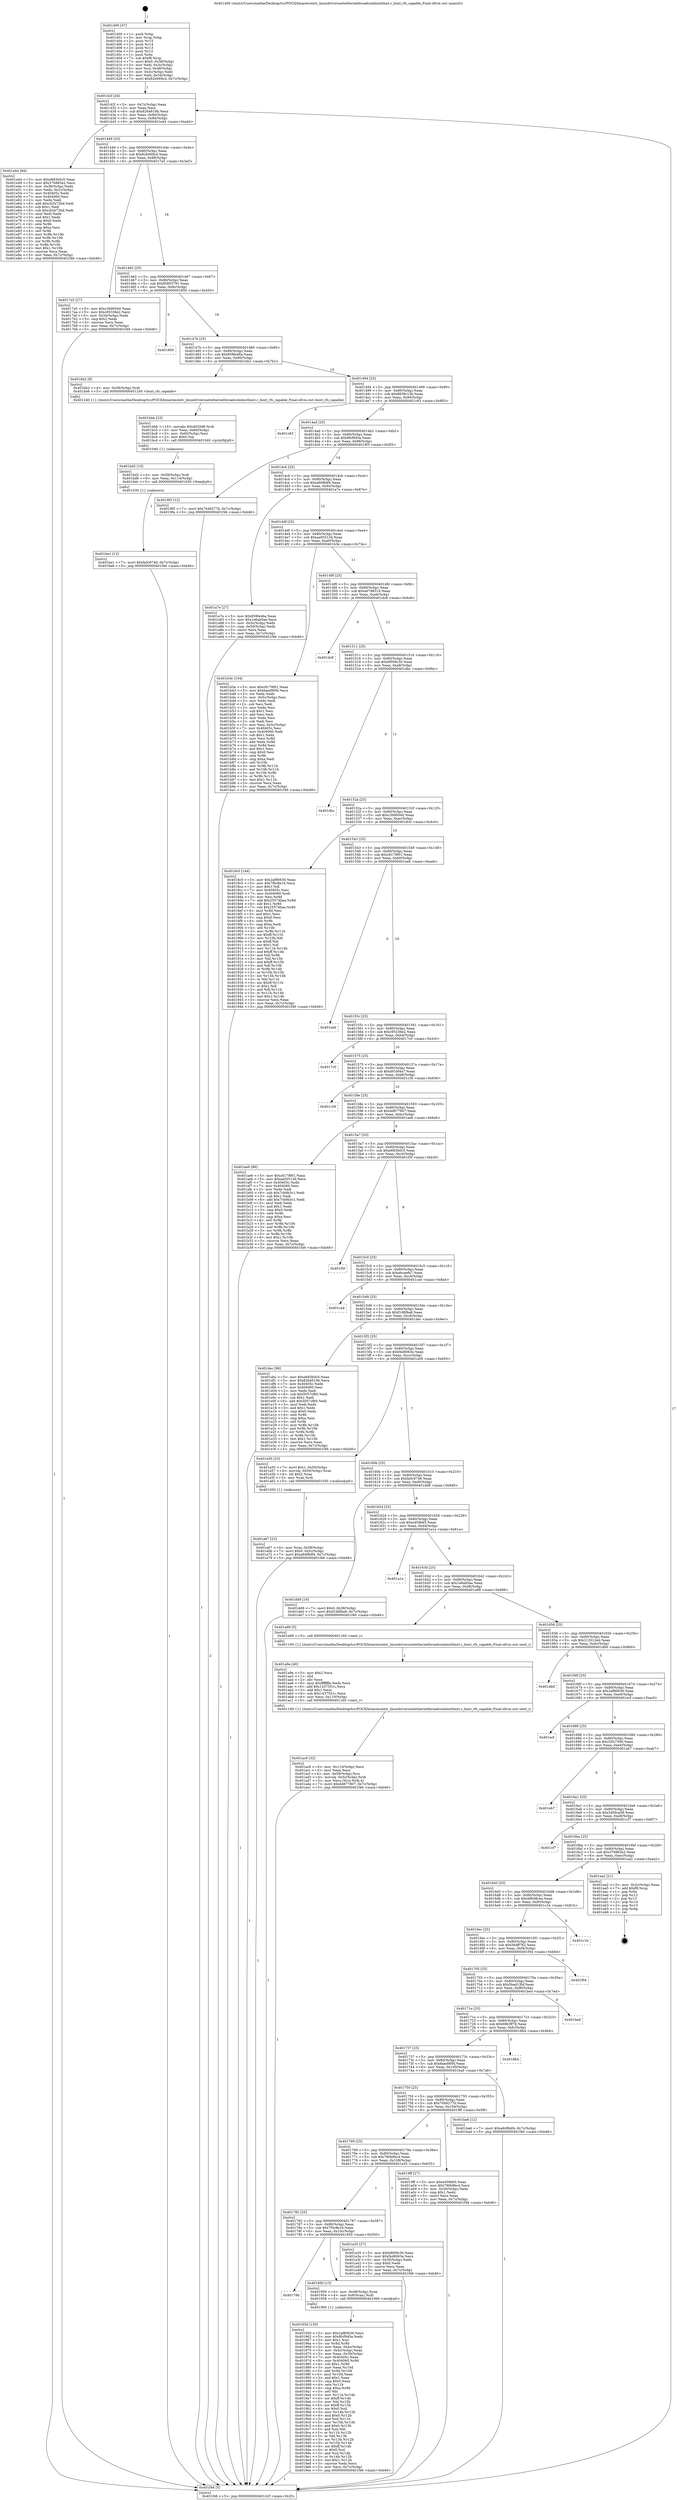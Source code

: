 digraph "0x401400" {
  label = "0x401400 (/mnt/c/Users/mathe/Desktop/tcc/POCII/binaries/extr_linuxdriversnetethernetbroadcombnxtbnxt.c_bnxt_rfs_capable_Final-ollvm.out::main(0))"
  labelloc = "t"
  node[shape=record]

  Entry [label="",width=0.3,height=0.3,shape=circle,fillcolor=black,style=filled]
  "0x40142f" [label="{
     0x40142f [26]\l
     | [instrs]\l
     &nbsp;&nbsp;0x40142f \<+3\>: mov -0x7c(%rbp),%eax\l
     &nbsp;&nbsp;0x401432 \<+2\>: mov %eax,%ecx\l
     &nbsp;&nbsp;0x401434 \<+6\>: sub $0x8264619b,%ecx\l
     &nbsp;&nbsp;0x40143a \<+3\>: mov %eax,-0x80(%rbp)\l
     &nbsp;&nbsp;0x40143d \<+6\>: mov %ecx,-0x84(%rbp)\l
     &nbsp;&nbsp;0x401443 \<+6\>: je 0000000000401e44 \<main+0xa44\>\l
  }"]
  "0x401e44" [label="{
     0x401e44 [94]\l
     | [instrs]\l
     &nbsp;&nbsp;0x401e44 \<+5\>: mov $0xe683b0c5,%eax\l
     &nbsp;&nbsp;0x401e49 \<+5\>: mov $0x376883e2,%ecx\l
     &nbsp;&nbsp;0x401e4e \<+3\>: mov -0x38(%rbp),%edx\l
     &nbsp;&nbsp;0x401e51 \<+3\>: mov %edx,-0x2c(%rbp)\l
     &nbsp;&nbsp;0x401e54 \<+7\>: mov 0x40405c,%edx\l
     &nbsp;&nbsp;0x401e5b \<+7\>: mov 0x404060,%esi\l
     &nbsp;&nbsp;0x401e62 \<+2\>: mov %edx,%edi\l
     &nbsp;&nbsp;0x401e64 \<+6\>: add $0xcb2b72bd,%edi\l
     &nbsp;&nbsp;0x401e6a \<+3\>: sub $0x1,%edi\l
     &nbsp;&nbsp;0x401e6d \<+6\>: sub $0xcb2b72bd,%edi\l
     &nbsp;&nbsp;0x401e73 \<+3\>: imul %edi,%edx\l
     &nbsp;&nbsp;0x401e76 \<+3\>: and $0x1,%edx\l
     &nbsp;&nbsp;0x401e79 \<+3\>: cmp $0x0,%edx\l
     &nbsp;&nbsp;0x401e7c \<+4\>: sete %r8b\l
     &nbsp;&nbsp;0x401e80 \<+3\>: cmp $0xa,%esi\l
     &nbsp;&nbsp;0x401e83 \<+4\>: setl %r9b\l
     &nbsp;&nbsp;0x401e87 \<+3\>: mov %r8b,%r10b\l
     &nbsp;&nbsp;0x401e8a \<+3\>: and %r9b,%r10b\l
     &nbsp;&nbsp;0x401e8d \<+3\>: xor %r9b,%r8b\l
     &nbsp;&nbsp;0x401e90 \<+3\>: or %r8b,%r10b\l
     &nbsp;&nbsp;0x401e93 \<+4\>: test $0x1,%r10b\l
     &nbsp;&nbsp;0x401e97 \<+3\>: cmovne %ecx,%eax\l
     &nbsp;&nbsp;0x401e9a \<+3\>: mov %eax,-0x7c(%rbp)\l
     &nbsp;&nbsp;0x401e9d \<+5\>: jmp 0000000000401f46 \<main+0xb46\>\l
  }"]
  "0x401449" [label="{
     0x401449 [25]\l
     | [instrs]\l
     &nbsp;&nbsp;0x401449 \<+5\>: jmp 000000000040144e \<main+0x4e\>\l
     &nbsp;&nbsp;0x40144e \<+3\>: mov -0x80(%rbp),%eax\l
     &nbsp;&nbsp;0x401451 \<+5\>: sub $0x82b069c4,%eax\l
     &nbsp;&nbsp;0x401456 \<+6\>: mov %eax,-0x88(%rbp)\l
     &nbsp;&nbsp;0x40145c \<+6\>: je 00000000004017a5 \<main+0x3a5\>\l
  }"]
  Exit [label="",width=0.3,height=0.3,shape=circle,fillcolor=black,style=filled,peripheries=2]
  "0x4017a5" [label="{
     0x4017a5 [27]\l
     | [instrs]\l
     &nbsp;&nbsp;0x4017a5 \<+5\>: mov $0xc3b90040,%eax\l
     &nbsp;&nbsp;0x4017aa \<+5\>: mov $0xc95336e2,%ecx\l
     &nbsp;&nbsp;0x4017af \<+3\>: mov -0x34(%rbp),%edx\l
     &nbsp;&nbsp;0x4017b2 \<+3\>: cmp $0x2,%edx\l
     &nbsp;&nbsp;0x4017b5 \<+3\>: cmovne %ecx,%eax\l
     &nbsp;&nbsp;0x4017b8 \<+3\>: mov %eax,-0x7c(%rbp)\l
     &nbsp;&nbsp;0x4017bb \<+5\>: jmp 0000000000401f46 \<main+0xb46\>\l
  }"]
  "0x401462" [label="{
     0x401462 [25]\l
     | [instrs]\l
     &nbsp;&nbsp;0x401462 \<+5\>: jmp 0000000000401467 \<main+0x67\>\l
     &nbsp;&nbsp;0x401467 \<+3\>: mov -0x80(%rbp),%eax\l
     &nbsp;&nbsp;0x40146a \<+5\>: sub $0x85855791,%eax\l
     &nbsp;&nbsp;0x40146f \<+6\>: mov %eax,-0x8c(%rbp)\l
     &nbsp;&nbsp;0x401475 \<+6\>: je 0000000000401850 \<main+0x450\>\l
  }"]
  "0x401f46" [label="{
     0x401f46 [5]\l
     | [instrs]\l
     &nbsp;&nbsp;0x401f46 \<+5\>: jmp 000000000040142f \<main+0x2f\>\l
  }"]
  "0x401400" [label="{
     0x401400 [47]\l
     | [instrs]\l
     &nbsp;&nbsp;0x401400 \<+1\>: push %rbp\l
     &nbsp;&nbsp;0x401401 \<+3\>: mov %rsp,%rbp\l
     &nbsp;&nbsp;0x401404 \<+2\>: push %r15\l
     &nbsp;&nbsp;0x401406 \<+2\>: push %r14\l
     &nbsp;&nbsp;0x401408 \<+2\>: push %r13\l
     &nbsp;&nbsp;0x40140a \<+2\>: push %r12\l
     &nbsp;&nbsp;0x40140c \<+1\>: push %rbx\l
     &nbsp;&nbsp;0x40140d \<+7\>: sub $0xf8,%rsp\l
     &nbsp;&nbsp;0x401414 \<+7\>: movl $0x0,-0x38(%rbp)\l
     &nbsp;&nbsp;0x40141b \<+3\>: mov %edi,-0x3c(%rbp)\l
     &nbsp;&nbsp;0x40141e \<+4\>: mov %rsi,-0x48(%rbp)\l
     &nbsp;&nbsp;0x401422 \<+3\>: mov -0x3c(%rbp),%edi\l
     &nbsp;&nbsp;0x401425 \<+3\>: mov %edi,-0x34(%rbp)\l
     &nbsp;&nbsp;0x401428 \<+7\>: movl $0x82b069c4,-0x7c(%rbp)\l
  }"]
  "0x401be1" [label="{
     0x401be1 [12]\l
     | [instrs]\l
     &nbsp;&nbsp;0x401be1 \<+7\>: movl $0xfa5c9748,-0x7c(%rbp)\l
     &nbsp;&nbsp;0x401be8 \<+5\>: jmp 0000000000401f46 \<main+0xb46\>\l
  }"]
  "0x401850" [label="{
     0x401850\l
  }", style=dashed]
  "0x40147b" [label="{
     0x40147b [25]\l
     | [instrs]\l
     &nbsp;&nbsp;0x40147b \<+5\>: jmp 0000000000401480 \<main+0x80\>\l
     &nbsp;&nbsp;0x401480 \<+3\>: mov -0x80(%rbp),%eax\l
     &nbsp;&nbsp;0x401483 \<+5\>: sub $0x859fe46a,%eax\l
     &nbsp;&nbsp;0x401488 \<+6\>: mov %eax,-0x90(%rbp)\l
     &nbsp;&nbsp;0x40148e \<+6\>: je 0000000000401bb2 \<main+0x7b2\>\l
  }"]
  "0x401bd2" [label="{
     0x401bd2 [15]\l
     | [instrs]\l
     &nbsp;&nbsp;0x401bd2 \<+4\>: mov -0x58(%rbp),%rdi\l
     &nbsp;&nbsp;0x401bd6 \<+6\>: mov %eax,-0x114(%rbp)\l
     &nbsp;&nbsp;0x401bdc \<+5\>: call 0000000000401030 \<free@plt\>\l
     | [calls]\l
     &nbsp;&nbsp;0x401030 \{1\} (unknown)\l
  }"]
  "0x401bb2" [label="{
     0x401bb2 [9]\l
     | [instrs]\l
     &nbsp;&nbsp;0x401bb2 \<+4\>: mov -0x58(%rbp),%rdi\l
     &nbsp;&nbsp;0x401bb6 \<+5\>: call 0000000000401240 \<bnxt_rfs_capable\>\l
     | [calls]\l
     &nbsp;&nbsp;0x401240 \{1\} (/mnt/c/Users/mathe/Desktop/tcc/POCII/binaries/extr_linuxdriversnetethernetbroadcombnxtbnxt.c_bnxt_rfs_capable_Final-ollvm.out::bnxt_rfs_capable)\l
  }"]
  "0x401494" [label="{
     0x401494 [25]\l
     | [instrs]\l
     &nbsp;&nbsp;0x401494 \<+5\>: jmp 0000000000401499 \<main+0x99\>\l
     &nbsp;&nbsp;0x401499 \<+3\>: mov -0x80(%rbp),%eax\l
     &nbsp;&nbsp;0x40149c \<+5\>: sub $0x8838c13b,%eax\l
     &nbsp;&nbsp;0x4014a1 \<+6\>: mov %eax,-0x94(%rbp)\l
     &nbsp;&nbsp;0x4014a7 \<+6\>: je 0000000000401c83 \<main+0x883\>\l
  }"]
  "0x401bbb" [label="{
     0x401bbb [23]\l
     | [instrs]\l
     &nbsp;&nbsp;0x401bbb \<+10\>: movabs $0x4020d6,%rdi\l
     &nbsp;&nbsp;0x401bc5 \<+3\>: mov %eax,-0x60(%rbp)\l
     &nbsp;&nbsp;0x401bc8 \<+3\>: mov -0x60(%rbp),%esi\l
     &nbsp;&nbsp;0x401bcb \<+2\>: mov $0x0,%al\l
     &nbsp;&nbsp;0x401bcd \<+5\>: call 0000000000401040 \<printf@plt\>\l
     | [calls]\l
     &nbsp;&nbsp;0x401040 \{1\} (unknown)\l
  }"]
  "0x401c83" [label="{
     0x401c83\l
  }", style=dashed]
  "0x4014ad" [label="{
     0x4014ad [25]\l
     | [instrs]\l
     &nbsp;&nbsp;0x4014ad \<+5\>: jmp 00000000004014b2 \<main+0xb2\>\l
     &nbsp;&nbsp;0x4014b2 \<+3\>: mov -0x80(%rbp),%eax\l
     &nbsp;&nbsp;0x4014b5 \<+5\>: sub $0x9fcf945a,%eax\l
     &nbsp;&nbsp;0x4014ba \<+6\>: mov %eax,-0x98(%rbp)\l
     &nbsp;&nbsp;0x4014c0 \<+6\>: je 00000000004019f3 \<main+0x5f3\>\l
  }"]
  "0x401ac6" [label="{
     0x401ac6 [32]\l
     | [instrs]\l
     &nbsp;&nbsp;0x401ac6 \<+6\>: mov -0x110(%rbp),%ecx\l
     &nbsp;&nbsp;0x401acc \<+3\>: imul %eax,%ecx\l
     &nbsp;&nbsp;0x401acf \<+4\>: mov -0x58(%rbp),%rsi\l
     &nbsp;&nbsp;0x401ad3 \<+4\>: movslq -0x5c(%rbp),%rdi\l
     &nbsp;&nbsp;0x401ad7 \<+3\>: mov %ecx,(%rsi,%rdi,4)\l
     &nbsp;&nbsp;0x401ada \<+7\>: movl $0xdd877807,-0x7c(%rbp)\l
     &nbsp;&nbsp;0x401ae1 \<+5\>: jmp 0000000000401f46 \<main+0xb46\>\l
  }"]
  "0x4019f3" [label="{
     0x4019f3 [12]\l
     | [instrs]\l
     &nbsp;&nbsp;0x4019f3 \<+7\>: movl $0x7649277b,-0x7c(%rbp)\l
     &nbsp;&nbsp;0x4019fa \<+5\>: jmp 0000000000401f46 \<main+0xb46\>\l
  }"]
  "0x4014c6" [label="{
     0x4014c6 [25]\l
     | [instrs]\l
     &nbsp;&nbsp;0x4014c6 \<+5\>: jmp 00000000004014cb \<main+0xcb\>\l
     &nbsp;&nbsp;0x4014cb \<+3\>: mov -0x80(%rbp),%eax\l
     &nbsp;&nbsp;0x4014ce \<+5\>: sub $0xa94f8df4,%eax\l
     &nbsp;&nbsp;0x4014d3 \<+6\>: mov %eax,-0x9c(%rbp)\l
     &nbsp;&nbsp;0x4014d9 \<+6\>: je 0000000000401a7e \<main+0x67e\>\l
  }"]
  "0x401a9e" [label="{
     0x401a9e [40]\l
     | [instrs]\l
     &nbsp;&nbsp;0x401a9e \<+5\>: mov $0x2,%ecx\l
     &nbsp;&nbsp;0x401aa3 \<+1\>: cltd\l
     &nbsp;&nbsp;0x401aa4 \<+2\>: idiv %ecx\l
     &nbsp;&nbsp;0x401aa6 \<+6\>: imul $0xfffffffe,%edx,%ecx\l
     &nbsp;&nbsp;0x401aac \<+6\>: add $0x1437551c,%ecx\l
     &nbsp;&nbsp;0x401ab2 \<+3\>: add $0x1,%ecx\l
     &nbsp;&nbsp;0x401ab5 \<+6\>: sub $0x1437551c,%ecx\l
     &nbsp;&nbsp;0x401abb \<+6\>: mov %ecx,-0x110(%rbp)\l
     &nbsp;&nbsp;0x401ac1 \<+5\>: call 0000000000401160 \<next_i\>\l
     | [calls]\l
     &nbsp;&nbsp;0x401160 \{1\} (/mnt/c/Users/mathe/Desktop/tcc/POCII/binaries/extr_linuxdriversnetethernetbroadcombnxtbnxt.c_bnxt_rfs_capable_Final-ollvm.out::next_i)\l
  }"]
  "0x401a7e" [label="{
     0x401a7e [27]\l
     | [instrs]\l
     &nbsp;&nbsp;0x401a7e \<+5\>: mov $0x859fe46a,%eax\l
     &nbsp;&nbsp;0x401a83 \<+5\>: mov $0x1e6ab5ae,%ecx\l
     &nbsp;&nbsp;0x401a88 \<+3\>: mov -0x5c(%rbp),%edx\l
     &nbsp;&nbsp;0x401a8b \<+3\>: cmp -0x50(%rbp),%edx\l
     &nbsp;&nbsp;0x401a8e \<+3\>: cmovl %ecx,%eax\l
     &nbsp;&nbsp;0x401a91 \<+3\>: mov %eax,-0x7c(%rbp)\l
     &nbsp;&nbsp;0x401a94 \<+5\>: jmp 0000000000401f46 \<main+0xb46\>\l
  }"]
  "0x4014df" [label="{
     0x4014df [25]\l
     | [instrs]\l
     &nbsp;&nbsp;0x4014df \<+5\>: jmp 00000000004014e4 \<main+0xe4\>\l
     &nbsp;&nbsp;0x4014e4 \<+3\>: mov -0x80(%rbp),%eax\l
     &nbsp;&nbsp;0x4014e7 \<+5\>: sub $0xaa05513d,%eax\l
     &nbsp;&nbsp;0x4014ec \<+6\>: mov %eax,-0xa0(%rbp)\l
     &nbsp;&nbsp;0x4014f2 \<+6\>: je 0000000000401b3e \<main+0x73e\>\l
  }"]
  "0x401a67" [label="{
     0x401a67 [23]\l
     | [instrs]\l
     &nbsp;&nbsp;0x401a67 \<+4\>: mov %rax,-0x58(%rbp)\l
     &nbsp;&nbsp;0x401a6b \<+7\>: movl $0x0,-0x5c(%rbp)\l
     &nbsp;&nbsp;0x401a72 \<+7\>: movl $0xa94f8df4,-0x7c(%rbp)\l
     &nbsp;&nbsp;0x401a79 \<+5\>: jmp 0000000000401f46 \<main+0xb46\>\l
  }"]
  "0x401b3e" [label="{
     0x401b3e [104]\l
     | [instrs]\l
     &nbsp;&nbsp;0x401b3e \<+5\>: mov $0xc8178f01,%eax\l
     &nbsp;&nbsp;0x401b43 \<+5\>: mov $0x6aed90f4,%ecx\l
     &nbsp;&nbsp;0x401b48 \<+2\>: xor %edx,%edx\l
     &nbsp;&nbsp;0x401b4a \<+3\>: mov -0x5c(%rbp),%esi\l
     &nbsp;&nbsp;0x401b4d \<+2\>: mov %edx,%edi\l
     &nbsp;&nbsp;0x401b4f \<+2\>: sub %esi,%edi\l
     &nbsp;&nbsp;0x401b51 \<+2\>: mov %edx,%esi\l
     &nbsp;&nbsp;0x401b53 \<+3\>: sub $0x1,%esi\l
     &nbsp;&nbsp;0x401b56 \<+2\>: add %esi,%edi\l
     &nbsp;&nbsp;0x401b58 \<+2\>: mov %edx,%esi\l
     &nbsp;&nbsp;0x401b5a \<+2\>: sub %edi,%esi\l
     &nbsp;&nbsp;0x401b5c \<+3\>: mov %esi,-0x5c(%rbp)\l
     &nbsp;&nbsp;0x401b5f \<+7\>: mov 0x40405c,%esi\l
     &nbsp;&nbsp;0x401b66 \<+7\>: mov 0x404060,%edi\l
     &nbsp;&nbsp;0x401b6d \<+3\>: sub $0x1,%edx\l
     &nbsp;&nbsp;0x401b70 \<+3\>: mov %esi,%r8d\l
     &nbsp;&nbsp;0x401b73 \<+3\>: add %edx,%r8d\l
     &nbsp;&nbsp;0x401b76 \<+4\>: imul %r8d,%esi\l
     &nbsp;&nbsp;0x401b7a \<+3\>: and $0x1,%esi\l
     &nbsp;&nbsp;0x401b7d \<+3\>: cmp $0x0,%esi\l
     &nbsp;&nbsp;0x401b80 \<+4\>: sete %r9b\l
     &nbsp;&nbsp;0x401b84 \<+3\>: cmp $0xa,%edi\l
     &nbsp;&nbsp;0x401b87 \<+4\>: setl %r10b\l
     &nbsp;&nbsp;0x401b8b \<+3\>: mov %r9b,%r11b\l
     &nbsp;&nbsp;0x401b8e \<+3\>: and %r10b,%r11b\l
     &nbsp;&nbsp;0x401b91 \<+3\>: xor %r10b,%r9b\l
     &nbsp;&nbsp;0x401b94 \<+3\>: or %r9b,%r11b\l
     &nbsp;&nbsp;0x401b97 \<+4\>: test $0x1,%r11b\l
     &nbsp;&nbsp;0x401b9b \<+3\>: cmovne %ecx,%eax\l
     &nbsp;&nbsp;0x401b9e \<+3\>: mov %eax,-0x7c(%rbp)\l
     &nbsp;&nbsp;0x401ba1 \<+5\>: jmp 0000000000401f46 \<main+0xb46\>\l
  }"]
  "0x4014f8" [label="{
     0x4014f8 [25]\l
     | [instrs]\l
     &nbsp;&nbsp;0x4014f8 \<+5\>: jmp 00000000004014fd \<main+0xfd\>\l
     &nbsp;&nbsp;0x4014fd \<+3\>: mov -0x80(%rbp),%eax\l
     &nbsp;&nbsp;0x401500 \<+5\>: sub $0xad798319,%eax\l
     &nbsp;&nbsp;0x401505 \<+6\>: mov %eax,-0xa4(%rbp)\l
     &nbsp;&nbsp;0x40150b \<+6\>: je 0000000000401dc8 \<main+0x9c8\>\l
  }"]
  "0x40195d" [label="{
     0x40195d [150]\l
     | [instrs]\l
     &nbsp;&nbsp;0x40195d \<+5\>: mov $0x2af80636,%ecx\l
     &nbsp;&nbsp;0x401962 \<+5\>: mov $0x9fcf945a,%edx\l
     &nbsp;&nbsp;0x401967 \<+3\>: mov $0x1,%sil\l
     &nbsp;&nbsp;0x40196a \<+3\>: xor %r8d,%r8d\l
     &nbsp;&nbsp;0x40196d \<+3\>: mov %eax,-0x4c(%rbp)\l
     &nbsp;&nbsp;0x401970 \<+3\>: mov -0x4c(%rbp),%eax\l
     &nbsp;&nbsp;0x401973 \<+3\>: mov %eax,-0x30(%rbp)\l
     &nbsp;&nbsp;0x401976 \<+7\>: mov 0x40405c,%eax\l
     &nbsp;&nbsp;0x40197d \<+8\>: mov 0x404060,%r9d\l
     &nbsp;&nbsp;0x401985 \<+4\>: sub $0x1,%r8d\l
     &nbsp;&nbsp;0x401989 \<+3\>: mov %eax,%r10d\l
     &nbsp;&nbsp;0x40198c \<+3\>: add %r8d,%r10d\l
     &nbsp;&nbsp;0x40198f \<+4\>: imul %r10d,%eax\l
     &nbsp;&nbsp;0x401993 \<+3\>: and $0x1,%eax\l
     &nbsp;&nbsp;0x401996 \<+3\>: cmp $0x0,%eax\l
     &nbsp;&nbsp;0x401999 \<+4\>: sete %r11b\l
     &nbsp;&nbsp;0x40199d \<+4\>: cmp $0xa,%r9d\l
     &nbsp;&nbsp;0x4019a1 \<+3\>: setl %bl\l
     &nbsp;&nbsp;0x4019a4 \<+3\>: mov %r11b,%r14b\l
     &nbsp;&nbsp;0x4019a7 \<+4\>: xor $0xff,%r14b\l
     &nbsp;&nbsp;0x4019ab \<+3\>: mov %bl,%r15b\l
     &nbsp;&nbsp;0x4019ae \<+4\>: xor $0xff,%r15b\l
     &nbsp;&nbsp;0x4019b2 \<+4\>: xor $0x0,%sil\l
     &nbsp;&nbsp;0x4019b6 \<+3\>: mov %r14b,%r12b\l
     &nbsp;&nbsp;0x4019b9 \<+4\>: and $0x0,%r12b\l
     &nbsp;&nbsp;0x4019bd \<+3\>: and %sil,%r11b\l
     &nbsp;&nbsp;0x4019c0 \<+3\>: mov %r15b,%r13b\l
     &nbsp;&nbsp;0x4019c3 \<+4\>: and $0x0,%r13b\l
     &nbsp;&nbsp;0x4019c7 \<+3\>: and %sil,%bl\l
     &nbsp;&nbsp;0x4019ca \<+3\>: or %r11b,%r12b\l
     &nbsp;&nbsp;0x4019cd \<+3\>: or %bl,%r13b\l
     &nbsp;&nbsp;0x4019d0 \<+3\>: xor %r13b,%r12b\l
     &nbsp;&nbsp;0x4019d3 \<+3\>: or %r15b,%r14b\l
     &nbsp;&nbsp;0x4019d6 \<+4\>: xor $0xff,%r14b\l
     &nbsp;&nbsp;0x4019da \<+4\>: or $0x0,%sil\l
     &nbsp;&nbsp;0x4019de \<+3\>: and %sil,%r14b\l
     &nbsp;&nbsp;0x4019e1 \<+3\>: or %r14b,%r12b\l
     &nbsp;&nbsp;0x4019e4 \<+4\>: test $0x1,%r12b\l
     &nbsp;&nbsp;0x4019e8 \<+3\>: cmovne %edx,%ecx\l
     &nbsp;&nbsp;0x4019eb \<+3\>: mov %ecx,-0x7c(%rbp)\l
     &nbsp;&nbsp;0x4019ee \<+5\>: jmp 0000000000401f46 \<main+0xb46\>\l
  }"]
  "0x401dc8" [label="{
     0x401dc8\l
  }", style=dashed]
  "0x401511" [label="{
     0x401511 [25]\l
     | [instrs]\l
     &nbsp;&nbsp;0x401511 \<+5\>: jmp 0000000000401516 \<main+0x116\>\l
     &nbsp;&nbsp;0x401516 \<+3\>: mov -0x80(%rbp),%eax\l
     &nbsp;&nbsp;0x401519 \<+5\>: sub $0xbf009c30,%eax\l
     &nbsp;&nbsp;0x40151e \<+6\>: mov %eax,-0xa8(%rbp)\l
     &nbsp;&nbsp;0x401524 \<+6\>: je 0000000000401dbc \<main+0x9bc\>\l
  }"]
  "0x40179b" [label="{
     0x40179b\l
  }", style=dashed]
  "0x401dbc" [label="{
     0x401dbc\l
  }", style=dashed]
  "0x40152a" [label="{
     0x40152a [25]\l
     | [instrs]\l
     &nbsp;&nbsp;0x40152a \<+5\>: jmp 000000000040152f \<main+0x12f\>\l
     &nbsp;&nbsp;0x40152f \<+3\>: mov -0x80(%rbp),%eax\l
     &nbsp;&nbsp;0x401532 \<+5\>: sub $0xc3b90040,%eax\l
     &nbsp;&nbsp;0x401537 \<+6\>: mov %eax,-0xac(%rbp)\l
     &nbsp;&nbsp;0x40153d \<+6\>: je 00000000004018c0 \<main+0x4c0\>\l
  }"]
  "0x401950" [label="{
     0x401950 [13]\l
     | [instrs]\l
     &nbsp;&nbsp;0x401950 \<+4\>: mov -0x48(%rbp),%rax\l
     &nbsp;&nbsp;0x401954 \<+4\>: mov 0x8(%rax),%rdi\l
     &nbsp;&nbsp;0x401958 \<+5\>: call 0000000000401060 \<atoi@plt\>\l
     | [calls]\l
     &nbsp;&nbsp;0x401060 \{1\} (unknown)\l
  }"]
  "0x4018c0" [label="{
     0x4018c0 [144]\l
     | [instrs]\l
     &nbsp;&nbsp;0x4018c0 \<+5\>: mov $0x2af80636,%eax\l
     &nbsp;&nbsp;0x4018c5 \<+5\>: mov $0x7f0c8e16,%ecx\l
     &nbsp;&nbsp;0x4018ca \<+2\>: mov $0x1,%dl\l
     &nbsp;&nbsp;0x4018cc \<+7\>: mov 0x40405c,%esi\l
     &nbsp;&nbsp;0x4018d3 \<+7\>: mov 0x404060,%edi\l
     &nbsp;&nbsp;0x4018da \<+3\>: mov %esi,%r8d\l
     &nbsp;&nbsp;0x4018dd \<+7\>: add $0x25574baa,%r8d\l
     &nbsp;&nbsp;0x4018e4 \<+4\>: sub $0x1,%r8d\l
     &nbsp;&nbsp;0x4018e8 \<+7\>: sub $0x25574baa,%r8d\l
     &nbsp;&nbsp;0x4018ef \<+4\>: imul %r8d,%esi\l
     &nbsp;&nbsp;0x4018f3 \<+3\>: and $0x1,%esi\l
     &nbsp;&nbsp;0x4018f6 \<+3\>: cmp $0x0,%esi\l
     &nbsp;&nbsp;0x4018f9 \<+4\>: sete %r9b\l
     &nbsp;&nbsp;0x4018fd \<+3\>: cmp $0xa,%edi\l
     &nbsp;&nbsp;0x401900 \<+4\>: setl %r10b\l
     &nbsp;&nbsp;0x401904 \<+3\>: mov %r9b,%r11b\l
     &nbsp;&nbsp;0x401907 \<+4\>: xor $0xff,%r11b\l
     &nbsp;&nbsp;0x40190b \<+3\>: mov %r10b,%bl\l
     &nbsp;&nbsp;0x40190e \<+3\>: xor $0xff,%bl\l
     &nbsp;&nbsp;0x401911 \<+3\>: xor $0x1,%dl\l
     &nbsp;&nbsp;0x401914 \<+3\>: mov %r11b,%r14b\l
     &nbsp;&nbsp;0x401917 \<+4\>: and $0xff,%r14b\l
     &nbsp;&nbsp;0x40191b \<+3\>: and %dl,%r9b\l
     &nbsp;&nbsp;0x40191e \<+3\>: mov %bl,%r15b\l
     &nbsp;&nbsp;0x401921 \<+4\>: and $0xff,%r15b\l
     &nbsp;&nbsp;0x401925 \<+3\>: and %dl,%r10b\l
     &nbsp;&nbsp;0x401928 \<+3\>: or %r9b,%r14b\l
     &nbsp;&nbsp;0x40192b \<+3\>: or %r10b,%r15b\l
     &nbsp;&nbsp;0x40192e \<+3\>: xor %r15b,%r14b\l
     &nbsp;&nbsp;0x401931 \<+3\>: or %bl,%r11b\l
     &nbsp;&nbsp;0x401934 \<+4\>: xor $0xff,%r11b\l
     &nbsp;&nbsp;0x401938 \<+3\>: or $0x1,%dl\l
     &nbsp;&nbsp;0x40193b \<+3\>: and %dl,%r11b\l
     &nbsp;&nbsp;0x40193e \<+3\>: or %r11b,%r14b\l
     &nbsp;&nbsp;0x401941 \<+4\>: test $0x1,%r14b\l
     &nbsp;&nbsp;0x401945 \<+3\>: cmovne %ecx,%eax\l
     &nbsp;&nbsp;0x401948 \<+3\>: mov %eax,-0x7c(%rbp)\l
     &nbsp;&nbsp;0x40194b \<+5\>: jmp 0000000000401f46 \<main+0xb46\>\l
  }"]
  "0x401543" [label="{
     0x401543 [25]\l
     | [instrs]\l
     &nbsp;&nbsp;0x401543 \<+5\>: jmp 0000000000401548 \<main+0x148\>\l
     &nbsp;&nbsp;0x401548 \<+3\>: mov -0x80(%rbp),%eax\l
     &nbsp;&nbsp;0x40154b \<+5\>: sub $0xc8178f01,%eax\l
     &nbsp;&nbsp;0x401550 \<+6\>: mov %eax,-0xb0(%rbp)\l
     &nbsp;&nbsp;0x401556 \<+6\>: je 0000000000401eeb \<main+0xaeb\>\l
  }"]
  "0x401782" [label="{
     0x401782 [25]\l
     | [instrs]\l
     &nbsp;&nbsp;0x401782 \<+5\>: jmp 0000000000401787 \<main+0x387\>\l
     &nbsp;&nbsp;0x401787 \<+3\>: mov -0x80(%rbp),%eax\l
     &nbsp;&nbsp;0x40178a \<+5\>: sub $0x7f0c8e16,%eax\l
     &nbsp;&nbsp;0x40178f \<+6\>: mov %eax,-0x10c(%rbp)\l
     &nbsp;&nbsp;0x401795 \<+6\>: je 0000000000401950 \<main+0x550\>\l
  }"]
  "0x401eeb" [label="{
     0x401eeb\l
  }", style=dashed]
  "0x40155c" [label="{
     0x40155c [25]\l
     | [instrs]\l
     &nbsp;&nbsp;0x40155c \<+5\>: jmp 0000000000401561 \<main+0x161\>\l
     &nbsp;&nbsp;0x401561 \<+3\>: mov -0x80(%rbp),%eax\l
     &nbsp;&nbsp;0x401564 \<+5\>: sub $0xc95336e2,%eax\l
     &nbsp;&nbsp;0x401569 \<+6\>: mov %eax,-0xb4(%rbp)\l
     &nbsp;&nbsp;0x40156f \<+6\>: je 00000000004017c0 \<main+0x3c0\>\l
  }"]
  "0x401a35" [label="{
     0x401a35 [27]\l
     | [instrs]\l
     &nbsp;&nbsp;0x401a35 \<+5\>: mov $0xbf009c30,%eax\l
     &nbsp;&nbsp;0x401a3a \<+5\>: mov $0xf4d8063e,%ecx\l
     &nbsp;&nbsp;0x401a3f \<+3\>: mov -0x30(%rbp),%edx\l
     &nbsp;&nbsp;0x401a42 \<+3\>: cmp $0x0,%edx\l
     &nbsp;&nbsp;0x401a45 \<+3\>: cmove %ecx,%eax\l
     &nbsp;&nbsp;0x401a48 \<+3\>: mov %eax,-0x7c(%rbp)\l
     &nbsp;&nbsp;0x401a4b \<+5\>: jmp 0000000000401f46 \<main+0xb46\>\l
  }"]
  "0x4017c0" [label="{
     0x4017c0\l
  }", style=dashed]
  "0x401575" [label="{
     0x401575 [25]\l
     | [instrs]\l
     &nbsp;&nbsp;0x401575 \<+5\>: jmp 000000000040157a \<main+0x17a\>\l
     &nbsp;&nbsp;0x40157a \<+3\>: mov -0x80(%rbp),%eax\l
     &nbsp;&nbsp;0x40157d \<+5\>: sub $0xd916f4a7,%eax\l
     &nbsp;&nbsp;0x401582 \<+6\>: mov %eax,-0xb8(%rbp)\l
     &nbsp;&nbsp;0x401588 \<+6\>: je 0000000000401c36 \<main+0x836\>\l
  }"]
  "0x401769" [label="{
     0x401769 [25]\l
     | [instrs]\l
     &nbsp;&nbsp;0x401769 \<+5\>: jmp 000000000040176e \<main+0x36e\>\l
     &nbsp;&nbsp;0x40176e \<+3\>: mov -0x80(%rbp),%eax\l
     &nbsp;&nbsp;0x401771 \<+5\>: sub $0x790b9bc4,%eax\l
     &nbsp;&nbsp;0x401776 \<+6\>: mov %eax,-0x108(%rbp)\l
     &nbsp;&nbsp;0x40177c \<+6\>: je 0000000000401a35 \<main+0x635\>\l
  }"]
  "0x401c36" [label="{
     0x401c36\l
  }", style=dashed]
  "0x40158e" [label="{
     0x40158e [25]\l
     | [instrs]\l
     &nbsp;&nbsp;0x40158e \<+5\>: jmp 0000000000401593 \<main+0x193\>\l
     &nbsp;&nbsp;0x401593 \<+3\>: mov -0x80(%rbp),%eax\l
     &nbsp;&nbsp;0x401596 \<+5\>: sub $0xdd877807,%eax\l
     &nbsp;&nbsp;0x40159b \<+6\>: mov %eax,-0xbc(%rbp)\l
     &nbsp;&nbsp;0x4015a1 \<+6\>: je 0000000000401ae6 \<main+0x6e6\>\l
  }"]
  "0x4019ff" [label="{
     0x4019ff [27]\l
     | [instrs]\l
     &nbsp;&nbsp;0x4019ff \<+5\>: mov $0xe459b65,%eax\l
     &nbsp;&nbsp;0x401a04 \<+5\>: mov $0x790b9bc4,%ecx\l
     &nbsp;&nbsp;0x401a09 \<+3\>: mov -0x30(%rbp),%edx\l
     &nbsp;&nbsp;0x401a0c \<+3\>: cmp $0x1,%edx\l
     &nbsp;&nbsp;0x401a0f \<+3\>: cmovl %ecx,%eax\l
     &nbsp;&nbsp;0x401a12 \<+3\>: mov %eax,-0x7c(%rbp)\l
     &nbsp;&nbsp;0x401a15 \<+5\>: jmp 0000000000401f46 \<main+0xb46\>\l
  }"]
  "0x401ae6" [label="{
     0x401ae6 [88]\l
     | [instrs]\l
     &nbsp;&nbsp;0x401ae6 \<+5\>: mov $0xc8178f01,%eax\l
     &nbsp;&nbsp;0x401aeb \<+5\>: mov $0xaa05513d,%ecx\l
     &nbsp;&nbsp;0x401af0 \<+7\>: mov 0x40405c,%edx\l
     &nbsp;&nbsp;0x401af7 \<+7\>: mov 0x404060,%esi\l
     &nbsp;&nbsp;0x401afe \<+2\>: mov %edx,%edi\l
     &nbsp;&nbsp;0x401b00 \<+6\>: sub $0x7cb9b3c1,%edi\l
     &nbsp;&nbsp;0x401b06 \<+3\>: sub $0x1,%edi\l
     &nbsp;&nbsp;0x401b09 \<+6\>: add $0x7cb9b3c1,%edi\l
     &nbsp;&nbsp;0x401b0f \<+3\>: imul %edi,%edx\l
     &nbsp;&nbsp;0x401b12 \<+3\>: and $0x1,%edx\l
     &nbsp;&nbsp;0x401b15 \<+3\>: cmp $0x0,%edx\l
     &nbsp;&nbsp;0x401b18 \<+4\>: sete %r8b\l
     &nbsp;&nbsp;0x401b1c \<+3\>: cmp $0xa,%esi\l
     &nbsp;&nbsp;0x401b1f \<+4\>: setl %r9b\l
     &nbsp;&nbsp;0x401b23 \<+3\>: mov %r8b,%r10b\l
     &nbsp;&nbsp;0x401b26 \<+3\>: and %r9b,%r10b\l
     &nbsp;&nbsp;0x401b29 \<+3\>: xor %r9b,%r8b\l
     &nbsp;&nbsp;0x401b2c \<+3\>: or %r8b,%r10b\l
     &nbsp;&nbsp;0x401b2f \<+4\>: test $0x1,%r10b\l
     &nbsp;&nbsp;0x401b33 \<+3\>: cmovne %ecx,%eax\l
     &nbsp;&nbsp;0x401b36 \<+3\>: mov %eax,-0x7c(%rbp)\l
     &nbsp;&nbsp;0x401b39 \<+5\>: jmp 0000000000401f46 \<main+0xb46\>\l
  }"]
  "0x4015a7" [label="{
     0x4015a7 [25]\l
     | [instrs]\l
     &nbsp;&nbsp;0x4015a7 \<+5\>: jmp 00000000004015ac \<main+0x1ac\>\l
     &nbsp;&nbsp;0x4015ac \<+3\>: mov -0x80(%rbp),%eax\l
     &nbsp;&nbsp;0x4015af \<+5\>: sub $0xe683b0c5,%eax\l
     &nbsp;&nbsp;0x4015b4 \<+6\>: mov %eax,-0xc0(%rbp)\l
     &nbsp;&nbsp;0x4015ba \<+6\>: je 0000000000401f3f \<main+0xb3f\>\l
  }"]
  "0x401750" [label="{
     0x401750 [25]\l
     | [instrs]\l
     &nbsp;&nbsp;0x401750 \<+5\>: jmp 0000000000401755 \<main+0x355\>\l
     &nbsp;&nbsp;0x401755 \<+3\>: mov -0x80(%rbp),%eax\l
     &nbsp;&nbsp;0x401758 \<+5\>: sub $0x7649277b,%eax\l
     &nbsp;&nbsp;0x40175d \<+6\>: mov %eax,-0x104(%rbp)\l
     &nbsp;&nbsp;0x401763 \<+6\>: je 00000000004019ff \<main+0x5ff\>\l
  }"]
  "0x401f3f" [label="{
     0x401f3f\l
  }", style=dashed]
  "0x4015c0" [label="{
     0x4015c0 [25]\l
     | [instrs]\l
     &nbsp;&nbsp;0x4015c0 \<+5\>: jmp 00000000004015c5 \<main+0x1c5\>\l
     &nbsp;&nbsp;0x4015c5 \<+3\>: mov -0x80(%rbp),%eax\l
     &nbsp;&nbsp;0x4015c8 \<+5\>: sub $0xebcaefe7,%eax\l
     &nbsp;&nbsp;0x4015cd \<+6\>: mov %eax,-0xc4(%rbp)\l
     &nbsp;&nbsp;0x4015d3 \<+6\>: je 0000000000401ca4 \<main+0x8a4\>\l
  }"]
  "0x401ba6" [label="{
     0x401ba6 [12]\l
     | [instrs]\l
     &nbsp;&nbsp;0x401ba6 \<+7\>: movl $0xa94f8df4,-0x7c(%rbp)\l
     &nbsp;&nbsp;0x401bad \<+5\>: jmp 0000000000401f46 \<main+0xb46\>\l
  }"]
  "0x401ca4" [label="{
     0x401ca4\l
  }", style=dashed]
  "0x4015d9" [label="{
     0x4015d9 [25]\l
     | [instrs]\l
     &nbsp;&nbsp;0x4015d9 \<+5\>: jmp 00000000004015de \<main+0x1de\>\l
     &nbsp;&nbsp;0x4015de \<+3\>: mov -0x80(%rbp),%eax\l
     &nbsp;&nbsp;0x4015e1 \<+5\>: sub $0xf1d6fba8,%eax\l
     &nbsp;&nbsp;0x4015e6 \<+6\>: mov %eax,-0xc8(%rbp)\l
     &nbsp;&nbsp;0x4015ec \<+6\>: je 0000000000401dec \<main+0x9ec\>\l
  }"]
  "0x401737" [label="{
     0x401737 [25]\l
     | [instrs]\l
     &nbsp;&nbsp;0x401737 \<+5\>: jmp 000000000040173c \<main+0x33c\>\l
     &nbsp;&nbsp;0x40173c \<+3\>: mov -0x80(%rbp),%eax\l
     &nbsp;&nbsp;0x40173f \<+5\>: sub $0x6aed90f4,%eax\l
     &nbsp;&nbsp;0x401744 \<+6\>: mov %eax,-0x100(%rbp)\l
     &nbsp;&nbsp;0x40174a \<+6\>: je 0000000000401ba6 \<main+0x7a6\>\l
  }"]
  "0x401dec" [label="{
     0x401dec [88]\l
     | [instrs]\l
     &nbsp;&nbsp;0x401dec \<+5\>: mov $0xe683b0c5,%eax\l
     &nbsp;&nbsp;0x401df1 \<+5\>: mov $0x8264619b,%ecx\l
     &nbsp;&nbsp;0x401df6 \<+7\>: mov 0x40405c,%edx\l
     &nbsp;&nbsp;0x401dfd \<+7\>: mov 0x404060,%esi\l
     &nbsp;&nbsp;0x401e04 \<+2\>: mov %edx,%edi\l
     &nbsp;&nbsp;0x401e06 \<+6\>: sub $0x5057cf60,%edi\l
     &nbsp;&nbsp;0x401e0c \<+3\>: sub $0x1,%edi\l
     &nbsp;&nbsp;0x401e0f \<+6\>: add $0x5057cf60,%edi\l
     &nbsp;&nbsp;0x401e15 \<+3\>: imul %edi,%edx\l
     &nbsp;&nbsp;0x401e18 \<+3\>: and $0x1,%edx\l
     &nbsp;&nbsp;0x401e1b \<+3\>: cmp $0x0,%edx\l
     &nbsp;&nbsp;0x401e1e \<+4\>: sete %r8b\l
     &nbsp;&nbsp;0x401e22 \<+3\>: cmp $0xa,%esi\l
     &nbsp;&nbsp;0x401e25 \<+4\>: setl %r9b\l
     &nbsp;&nbsp;0x401e29 \<+3\>: mov %r8b,%r10b\l
     &nbsp;&nbsp;0x401e2c \<+3\>: and %r9b,%r10b\l
     &nbsp;&nbsp;0x401e2f \<+3\>: xor %r9b,%r8b\l
     &nbsp;&nbsp;0x401e32 \<+3\>: or %r8b,%r10b\l
     &nbsp;&nbsp;0x401e35 \<+4\>: test $0x1,%r10b\l
     &nbsp;&nbsp;0x401e39 \<+3\>: cmovne %ecx,%eax\l
     &nbsp;&nbsp;0x401e3c \<+3\>: mov %eax,-0x7c(%rbp)\l
     &nbsp;&nbsp;0x401e3f \<+5\>: jmp 0000000000401f46 \<main+0xb46\>\l
  }"]
  "0x4015f2" [label="{
     0x4015f2 [25]\l
     | [instrs]\l
     &nbsp;&nbsp;0x4015f2 \<+5\>: jmp 00000000004015f7 \<main+0x1f7\>\l
     &nbsp;&nbsp;0x4015f7 \<+3\>: mov -0x80(%rbp),%eax\l
     &nbsp;&nbsp;0x4015fa \<+5\>: sub $0xf4d8063e,%eax\l
     &nbsp;&nbsp;0x4015ff \<+6\>: mov %eax,-0xcc(%rbp)\l
     &nbsp;&nbsp;0x401605 \<+6\>: je 0000000000401a50 \<main+0x650\>\l
  }"]
  "0x4018b4" [label="{
     0x4018b4\l
  }", style=dashed]
  "0x401a50" [label="{
     0x401a50 [23]\l
     | [instrs]\l
     &nbsp;&nbsp;0x401a50 \<+7\>: movl $0x1,-0x50(%rbp)\l
     &nbsp;&nbsp;0x401a57 \<+4\>: movslq -0x50(%rbp),%rax\l
     &nbsp;&nbsp;0x401a5b \<+4\>: shl $0x2,%rax\l
     &nbsp;&nbsp;0x401a5f \<+3\>: mov %rax,%rdi\l
     &nbsp;&nbsp;0x401a62 \<+5\>: call 0000000000401050 \<malloc@plt\>\l
     | [calls]\l
     &nbsp;&nbsp;0x401050 \{1\} (unknown)\l
  }"]
  "0x40160b" [label="{
     0x40160b [25]\l
     | [instrs]\l
     &nbsp;&nbsp;0x40160b \<+5\>: jmp 0000000000401610 \<main+0x210\>\l
     &nbsp;&nbsp;0x401610 \<+3\>: mov -0x80(%rbp),%eax\l
     &nbsp;&nbsp;0x401613 \<+5\>: sub $0xfa5c9748,%eax\l
     &nbsp;&nbsp;0x401618 \<+6\>: mov %eax,-0xd0(%rbp)\l
     &nbsp;&nbsp;0x40161e \<+6\>: je 0000000000401dd9 \<main+0x9d9\>\l
  }"]
  "0x40171e" [label="{
     0x40171e [25]\l
     | [instrs]\l
     &nbsp;&nbsp;0x40171e \<+5\>: jmp 0000000000401723 \<main+0x323\>\l
     &nbsp;&nbsp;0x401723 \<+3\>: mov -0x80(%rbp),%eax\l
     &nbsp;&nbsp;0x401726 \<+5\>: sub $0x6963ff78,%eax\l
     &nbsp;&nbsp;0x40172b \<+6\>: mov %eax,-0xfc(%rbp)\l
     &nbsp;&nbsp;0x401731 \<+6\>: je 00000000004018b4 \<main+0x4b4\>\l
  }"]
  "0x401dd9" [label="{
     0x401dd9 [19]\l
     | [instrs]\l
     &nbsp;&nbsp;0x401dd9 \<+7\>: movl $0x0,-0x38(%rbp)\l
     &nbsp;&nbsp;0x401de0 \<+7\>: movl $0xf1d6fba8,-0x7c(%rbp)\l
     &nbsp;&nbsp;0x401de7 \<+5\>: jmp 0000000000401f46 \<main+0xb46\>\l
  }"]
  "0x401624" [label="{
     0x401624 [25]\l
     | [instrs]\l
     &nbsp;&nbsp;0x401624 \<+5\>: jmp 0000000000401629 \<main+0x229\>\l
     &nbsp;&nbsp;0x401629 \<+3\>: mov -0x80(%rbp),%eax\l
     &nbsp;&nbsp;0x40162c \<+5\>: sub $0xe459b65,%eax\l
     &nbsp;&nbsp;0x401631 \<+6\>: mov %eax,-0xd4(%rbp)\l
     &nbsp;&nbsp;0x401637 \<+6\>: je 0000000000401a1a \<main+0x61a\>\l
  }"]
  "0x401bed" [label="{
     0x401bed\l
  }", style=dashed]
  "0x401a1a" [label="{
     0x401a1a\l
  }", style=dashed]
  "0x40163d" [label="{
     0x40163d [25]\l
     | [instrs]\l
     &nbsp;&nbsp;0x40163d \<+5\>: jmp 0000000000401642 \<main+0x242\>\l
     &nbsp;&nbsp;0x401642 \<+3\>: mov -0x80(%rbp),%eax\l
     &nbsp;&nbsp;0x401645 \<+5\>: sub $0x1e6ab5ae,%eax\l
     &nbsp;&nbsp;0x40164a \<+6\>: mov %eax,-0xd8(%rbp)\l
     &nbsp;&nbsp;0x401650 \<+6\>: je 0000000000401a99 \<main+0x699\>\l
  }"]
  "0x401705" [label="{
     0x401705 [25]\l
     | [instrs]\l
     &nbsp;&nbsp;0x401705 \<+5\>: jmp 000000000040170a \<main+0x30a\>\l
     &nbsp;&nbsp;0x40170a \<+3\>: mov -0x80(%rbp),%eax\l
     &nbsp;&nbsp;0x40170d \<+5\>: sub $0x5bad13bf,%eax\l
     &nbsp;&nbsp;0x401712 \<+6\>: mov %eax,-0xf8(%rbp)\l
     &nbsp;&nbsp;0x401718 \<+6\>: je 0000000000401bed \<main+0x7ed\>\l
  }"]
  "0x401a99" [label="{
     0x401a99 [5]\l
     | [instrs]\l
     &nbsp;&nbsp;0x401a99 \<+5\>: call 0000000000401160 \<next_i\>\l
     | [calls]\l
     &nbsp;&nbsp;0x401160 \{1\} (/mnt/c/Users/mathe/Desktop/tcc/POCII/binaries/extr_linuxdriversnetethernetbroadcombnxtbnxt.c_bnxt_rfs_capable_Final-ollvm.out::next_i)\l
  }"]
  "0x401656" [label="{
     0x401656 [25]\l
     | [instrs]\l
     &nbsp;&nbsp;0x401656 \<+5\>: jmp 000000000040165b \<main+0x25b\>\l
     &nbsp;&nbsp;0x40165b \<+3\>: mov -0x80(%rbp),%eax\l
     &nbsp;&nbsp;0x40165e \<+5\>: sub $0x212012eb,%eax\l
     &nbsp;&nbsp;0x401663 \<+6\>: mov %eax,-0xdc(%rbp)\l
     &nbsp;&nbsp;0x401669 \<+6\>: je 0000000000401db0 \<main+0x9b0\>\l
  }"]
  "0x401f04" [label="{
     0x401f04\l
  }", style=dashed]
  "0x401db0" [label="{
     0x401db0\l
  }", style=dashed]
  "0x40166f" [label="{
     0x40166f [25]\l
     | [instrs]\l
     &nbsp;&nbsp;0x40166f \<+5\>: jmp 0000000000401674 \<main+0x274\>\l
     &nbsp;&nbsp;0x401674 \<+3\>: mov -0x80(%rbp),%eax\l
     &nbsp;&nbsp;0x401677 \<+5\>: sub $0x2af80636,%eax\l
     &nbsp;&nbsp;0x40167c \<+6\>: mov %eax,-0xe0(%rbp)\l
     &nbsp;&nbsp;0x401682 \<+6\>: je 0000000000401ecf \<main+0xacf\>\l
  }"]
  "0x4016ec" [label="{
     0x4016ec [25]\l
     | [instrs]\l
     &nbsp;&nbsp;0x4016ec \<+5\>: jmp 00000000004016f1 \<main+0x2f1\>\l
     &nbsp;&nbsp;0x4016f1 \<+3\>: mov -0x80(%rbp),%eax\l
     &nbsp;&nbsp;0x4016f4 \<+5\>: sub $0x56dff782,%eax\l
     &nbsp;&nbsp;0x4016f9 \<+6\>: mov %eax,-0xf4(%rbp)\l
     &nbsp;&nbsp;0x4016ff \<+6\>: je 0000000000401f04 \<main+0xb04\>\l
  }"]
  "0x401ecf" [label="{
     0x401ecf\l
  }", style=dashed]
  "0x401688" [label="{
     0x401688 [25]\l
     | [instrs]\l
     &nbsp;&nbsp;0x401688 \<+5\>: jmp 000000000040168d \<main+0x28d\>\l
     &nbsp;&nbsp;0x40168d \<+3\>: mov -0x80(%rbp),%eax\l
     &nbsp;&nbsp;0x401690 \<+5\>: sub $0x32fc7590,%eax\l
     &nbsp;&nbsp;0x401695 \<+6\>: mov %eax,-0xe4(%rbp)\l
     &nbsp;&nbsp;0x40169b \<+6\>: je 0000000000401eb7 \<main+0xab7\>\l
  }"]
  "0x401c1b" [label="{
     0x401c1b\l
  }", style=dashed]
  "0x401eb7" [label="{
     0x401eb7\l
  }", style=dashed]
  "0x4016a1" [label="{
     0x4016a1 [25]\l
     | [instrs]\l
     &nbsp;&nbsp;0x4016a1 \<+5\>: jmp 00000000004016a6 \<main+0x2a6\>\l
     &nbsp;&nbsp;0x4016a6 \<+3\>: mov -0x80(%rbp),%eax\l
     &nbsp;&nbsp;0x4016a9 \<+5\>: sub $0x3409ca58,%eax\l
     &nbsp;&nbsp;0x4016ae \<+6\>: mov %eax,-0xe8(%rbp)\l
     &nbsp;&nbsp;0x4016b4 \<+6\>: je 0000000000401cf7 \<main+0x8f7\>\l
  }"]
  "0x4016d3" [label="{
     0x4016d3 [25]\l
     | [instrs]\l
     &nbsp;&nbsp;0x4016d3 \<+5\>: jmp 00000000004016d8 \<main+0x2d8\>\l
     &nbsp;&nbsp;0x4016d8 \<+3\>: mov -0x80(%rbp),%eax\l
     &nbsp;&nbsp;0x4016db \<+5\>: sub $0x48b08cee,%eax\l
     &nbsp;&nbsp;0x4016e0 \<+6\>: mov %eax,-0xf0(%rbp)\l
     &nbsp;&nbsp;0x4016e6 \<+6\>: je 0000000000401c1b \<main+0x81b\>\l
  }"]
  "0x401cf7" [label="{
     0x401cf7\l
  }", style=dashed]
  "0x4016ba" [label="{
     0x4016ba [25]\l
     | [instrs]\l
     &nbsp;&nbsp;0x4016ba \<+5\>: jmp 00000000004016bf \<main+0x2bf\>\l
     &nbsp;&nbsp;0x4016bf \<+3\>: mov -0x80(%rbp),%eax\l
     &nbsp;&nbsp;0x4016c2 \<+5\>: sub $0x376883e2,%eax\l
     &nbsp;&nbsp;0x4016c7 \<+6\>: mov %eax,-0xec(%rbp)\l
     &nbsp;&nbsp;0x4016cd \<+6\>: je 0000000000401ea2 \<main+0xaa2\>\l
  }"]
  "0x401ea2" [label="{
     0x401ea2 [21]\l
     | [instrs]\l
     &nbsp;&nbsp;0x401ea2 \<+3\>: mov -0x2c(%rbp),%eax\l
     &nbsp;&nbsp;0x401ea5 \<+7\>: add $0xf8,%rsp\l
     &nbsp;&nbsp;0x401eac \<+1\>: pop %rbx\l
     &nbsp;&nbsp;0x401ead \<+2\>: pop %r12\l
     &nbsp;&nbsp;0x401eaf \<+2\>: pop %r13\l
     &nbsp;&nbsp;0x401eb1 \<+2\>: pop %r14\l
     &nbsp;&nbsp;0x401eb3 \<+2\>: pop %r15\l
     &nbsp;&nbsp;0x401eb5 \<+1\>: pop %rbp\l
     &nbsp;&nbsp;0x401eb6 \<+1\>: ret\l
  }"]
  Entry -> "0x401400" [label=" 1"]
  "0x40142f" -> "0x401e44" [label=" 1"]
  "0x40142f" -> "0x401449" [label=" 17"]
  "0x401ea2" -> Exit [label=" 1"]
  "0x401449" -> "0x4017a5" [label=" 1"]
  "0x401449" -> "0x401462" [label=" 16"]
  "0x4017a5" -> "0x401f46" [label=" 1"]
  "0x401400" -> "0x40142f" [label=" 1"]
  "0x401f46" -> "0x40142f" [label=" 17"]
  "0x401e44" -> "0x401f46" [label=" 1"]
  "0x401462" -> "0x401850" [label=" 0"]
  "0x401462" -> "0x40147b" [label=" 16"]
  "0x401dec" -> "0x401f46" [label=" 1"]
  "0x40147b" -> "0x401bb2" [label=" 1"]
  "0x40147b" -> "0x401494" [label=" 15"]
  "0x401dd9" -> "0x401f46" [label=" 1"]
  "0x401494" -> "0x401c83" [label=" 0"]
  "0x401494" -> "0x4014ad" [label=" 15"]
  "0x401be1" -> "0x401f46" [label=" 1"]
  "0x4014ad" -> "0x4019f3" [label=" 1"]
  "0x4014ad" -> "0x4014c6" [label=" 14"]
  "0x401bd2" -> "0x401be1" [label=" 1"]
  "0x4014c6" -> "0x401a7e" [label=" 2"]
  "0x4014c6" -> "0x4014df" [label=" 12"]
  "0x401bbb" -> "0x401bd2" [label=" 1"]
  "0x4014df" -> "0x401b3e" [label=" 1"]
  "0x4014df" -> "0x4014f8" [label=" 11"]
  "0x401bb2" -> "0x401bbb" [label=" 1"]
  "0x4014f8" -> "0x401dc8" [label=" 0"]
  "0x4014f8" -> "0x401511" [label=" 11"]
  "0x401ba6" -> "0x401f46" [label=" 1"]
  "0x401511" -> "0x401dbc" [label=" 0"]
  "0x401511" -> "0x40152a" [label=" 11"]
  "0x401b3e" -> "0x401f46" [label=" 1"]
  "0x40152a" -> "0x4018c0" [label=" 1"]
  "0x40152a" -> "0x401543" [label=" 10"]
  "0x4018c0" -> "0x401f46" [label=" 1"]
  "0x401ae6" -> "0x401f46" [label=" 1"]
  "0x401543" -> "0x401eeb" [label=" 0"]
  "0x401543" -> "0x40155c" [label=" 10"]
  "0x401a9e" -> "0x401ac6" [label=" 1"]
  "0x40155c" -> "0x4017c0" [label=" 0"]
  "0x40155c" -> "0x401575" [label=" 10"]
  "0x401a99" -> "0x401a9e" [label=" 1"]
  "0x401575" -> "0x401c36" [label=" 0"]
  "0x401575" -> "0x40158e" [label=" 10"]
  "0x401a67" -> "0x401f46" [label=" 1"]
  "0x40158e" -> "0x401ae6" [label=" 1"]
  "0x40158e" -> "0x4015a7" [label=" 9"]
  "0x401a50" -> "0x401a67" [label=" 1"]
  "0x4015a7" -> "0x401f3f" [label=" 0"]
  "0x4015a7" -> "0x4015c0" [label=" 9"]
  "0x4019ff" -> "0x401f46" [label=" 1"]
  "0x4015c0" -> "0x401ca4" [label=" 0"]
  "0x4015c0" -> "0x4015d9" [label=" 9"]
  "0x4019f3" -> "0x401f46" [label=" 1"]
  "0x4015d9" -> "0x401dec" [label=" 1"]
  "0x4015d9" -> "0x4015f2" [label=" 8"]
  "0x401950" -> "0x40195d" [label=" 1"]
  "0x4015f2" -> "0x401a50" [label=" 1"]
  "0x4015f2" -> "0x40160b" [label=" 7"]
  "0x401782" -> "0x40179b" [label=" 0"]
  "0x40160b" -> "0x401dd9" [label=" 1"]
  "0x40160b" -> "0x401624" [label=" 6"]
  "0x401ac6" -> "0x401f46" [label=" 1"]
  "0x401624" -> "0x401a1a" [label=" 0"]
  "0x401624" -> "0x40163d" [label=" 6"]
  "0x401769" -> "0x401782" [label=" 1"]
  "0x40163d" -> "0x401a99" [label=" 1"]
  "0x40163d" -> "0x401656" [label=" 5"]
  "0x401a7e" -> "0x401f46" [label=" 2"]
  "0x401656" -> "0x401db0" [label=" 0"]
  "0x401656" -> "0x40166f" [label=" 5"]
  "0x401750" -> "0x401769" [label=" 2"]
  "0x40166f" -> "0x401ecf" [label=" 0"]
  "0x40166f" -> "0x401688" [label=" 5"]
  "0x401a35" -> "0x401f46" [label=" 1"]
  "0x401688" -> "0x401eb7" [label=" 0"]
  "0x401688" -> "0x4016a1" [label=" 5"]
  "0x401737" -> "0x401750" [label=" 3"]
  "0x4016a1" -> "0x401cf7" [label=" 0"]
  "0x4016a1" -> "0x4016ba" [label=" 5"]
  "0x40195d" -> "0x401f46" [label=" 1"]
  "0x4016ba" -> "0x401ea2" [label=" 1"]
  "0x4016ba" -> "0x4016d3" [label=" 4"]
  "0x401737" -> "0x401ba6" [label=" 1"]
  "0x4016d3" -> "0x401c1b" [label=" 0"]
  "0x4016d3" -> "0x4016ec" [label=" 4"]
  "0x401750" -> "0x4019ff" [label=" 1"]
  "0x4016ec" -> "0x401f04" [label=" 0"]
  "0x4016ec" -> "0x401705" [label=" 4"]
  "0x401769" -> "0x401a35" [label=" 1"]
  "0x401705" -> "0x401bed" [label=" 0"]
  "0x401705" -> "0x40171e" [label=" 4"]
  "0x401782" -> "0x401950" [label=" 1"]
  "0x40171e" -> "0x4018b4" [label=" 0"]
  "0x40171e" -> "0x401737" [label=" 4"]
}
